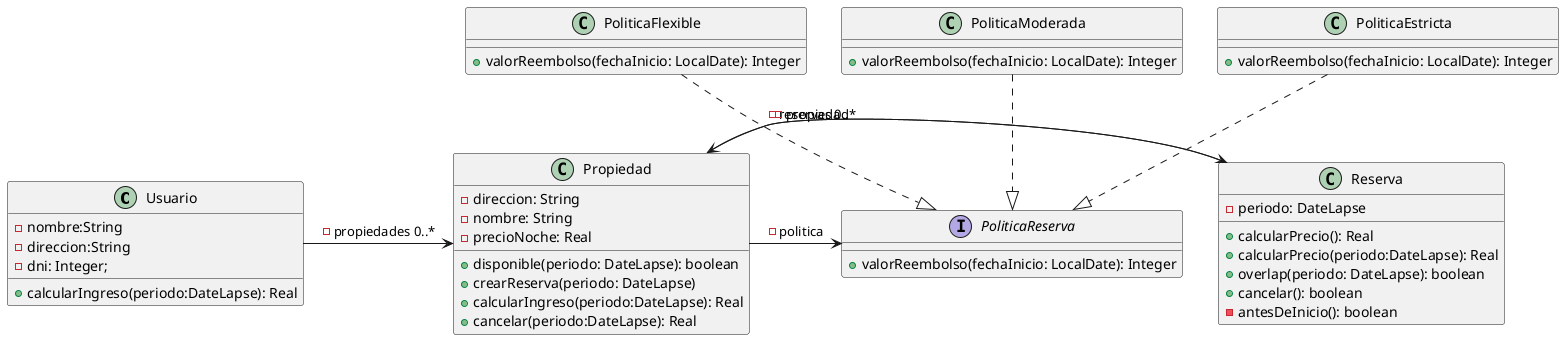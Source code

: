 @startuml
class Usuario{
- nombre:String
- direccion:String
- dni: Integer;
+ calcularIngreso(periodo:DateLapse): Real
}

class Propiedad{
- direccion: String
- nombre: String
- precioNoche: Real
+ disponible(periodo: DateLapse): boolean
+ crearReserva(periodo: DateLapse)
+ calcularIngreso(periodo:DateLapse): Real
+ cancelar(periodo:DateLapse): Real
}

class Reserva{
- periodo: DateLapse
+ calcularPrecio(): Real
+ calcularPrecio(periodo:DateLapse): Real
+ overlap(periodo: DateLapse): boolean
+ cancelar(): boolean
- antesDeInicio(): boolean
}
interface PoliticaReserva{
+ valorReembolso(fechaInicio: LocalDate): Integer
}
class PoliticaFlexible{
+ valorReembolso(fechaInicio: LocalDate): Integer
}
class PoliticaModerada{
+ valorReembolso(fechaInicio: LocalDate): Integer
}
class PoliticaEstricta{
+ valorReembolso(fechaInicio: LocalDate): Integer
}
Usuario -> Propiedad : - propiedades 0..*
Propiedad -> Reserva : - reservas 0..*
Propiedad -> PoliticaReserva : - politica
Reserva -> Propiedad : - propiedad
PoliticaModerada ..|> PoliticaReserva
PoliticaEstricta ..|> PoliticaReserva
PoliticaFlexible ..|> PoliticaReserva
@enduml


